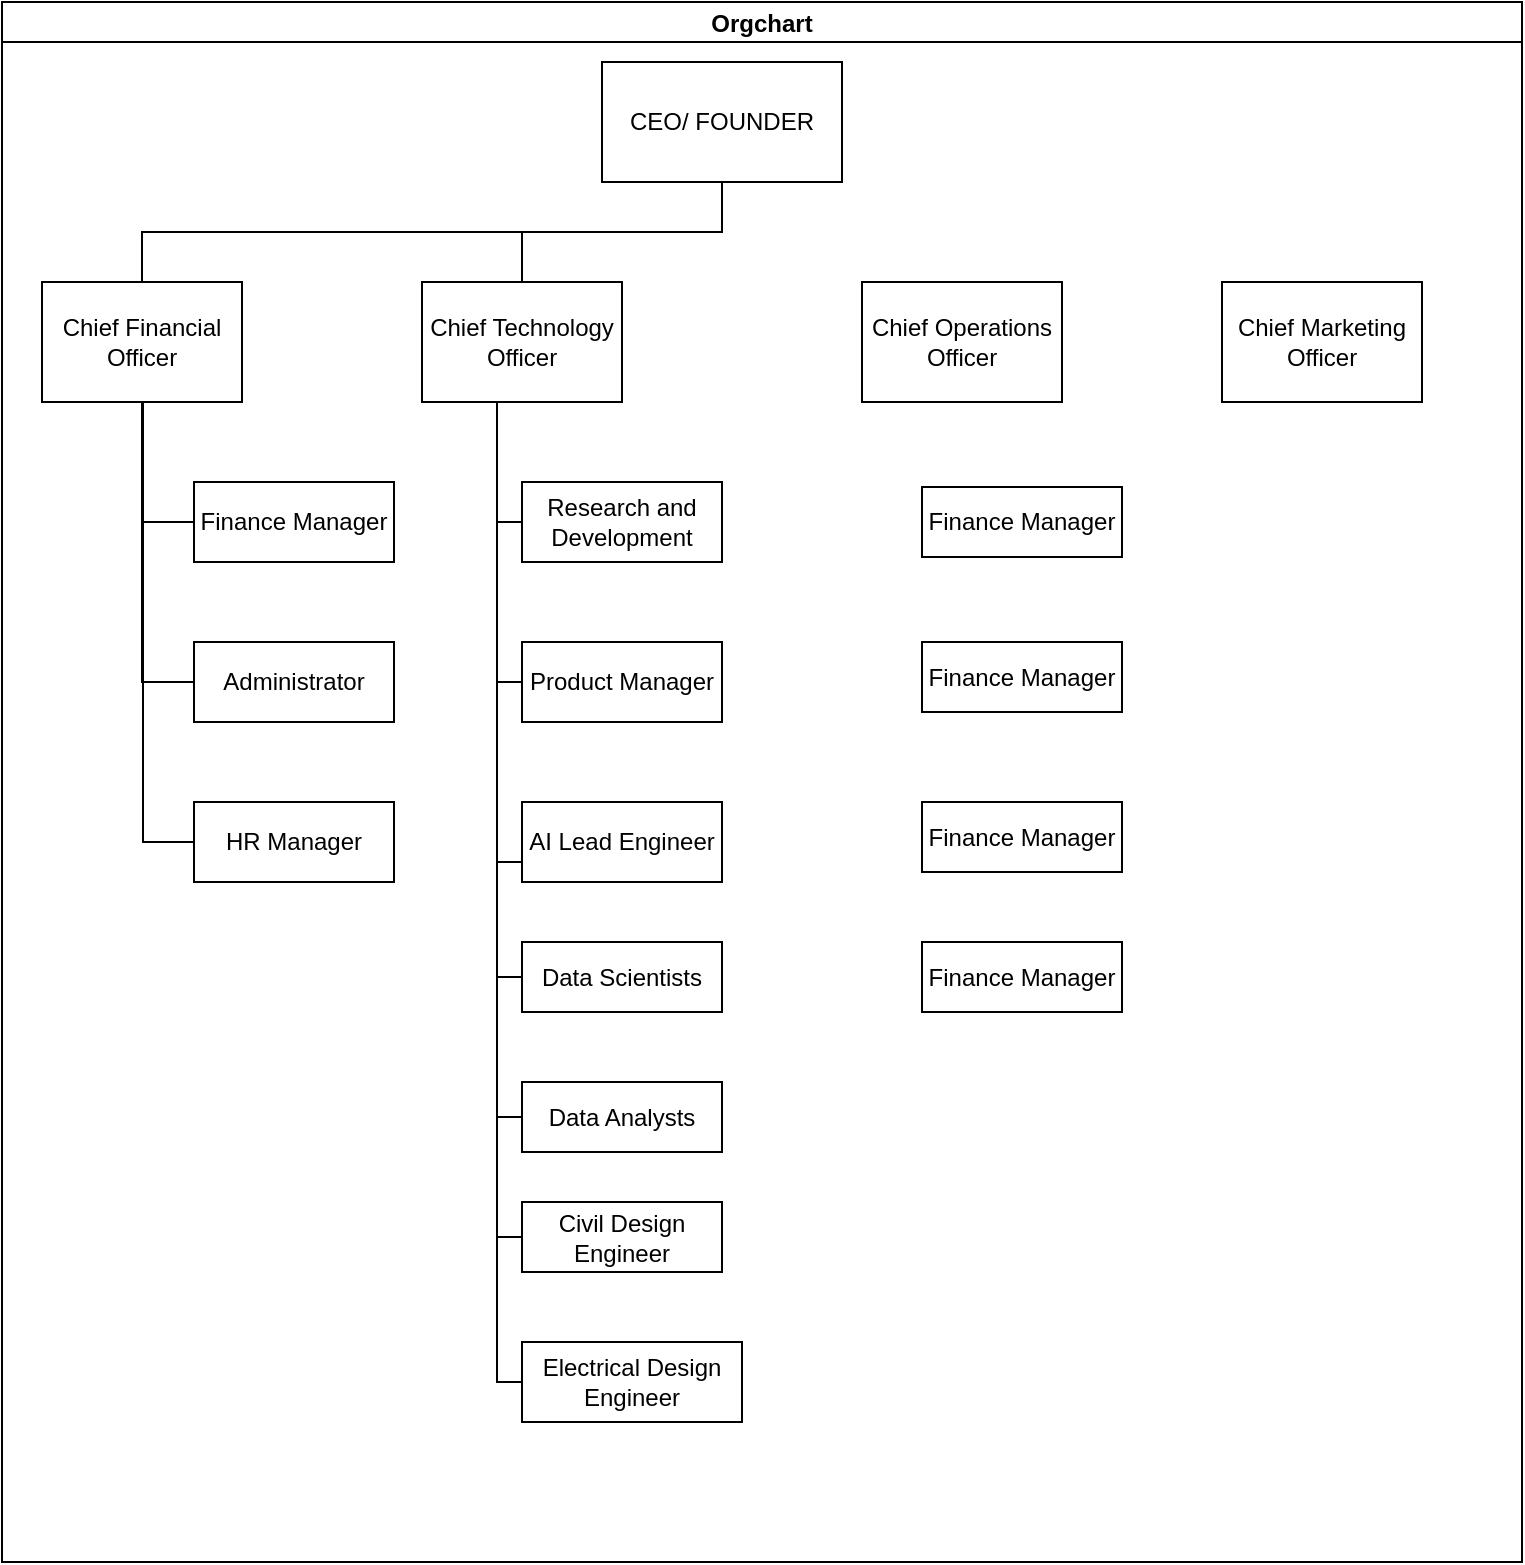 <mxfile version="22.1.7" type="github">
  <diagram id="prtHgNgQTEPvFCAcTncT" name="Page-1">
    <mxGraphModel dx="1434" dy="780" grid="1" gridSize="10" guides="1" tooltips="1" connect="1" arrows="1" fold="1" page="1" pageScale="1" pageWidth="827" pageHeight="1169" math="0" shadow="0">
      <root>
        <mxCell id="0" />
        <mxCell id="1" parent="0" />
        <mxCell id="AH3x_OhnH32QN5J2P94V-11" value="Orgchart" style="swimlane;startSize=20;horizontal=1;containerType=tree;newEdgeStyle={&quot;edgeStyle&quot;:&quot;elbowEdgeStyle&quot;,&quot;startArrow&quot;:&quot;none&quot;,&quot;endArrow&quot;:&quot;none&quot;};" vertex="1" parent="1">
          <mxGeometry y="40" width="760" height="780" as="geometry" />
        </mxCell>
        <mxCell id="AH3x_OhnH32QN5J2P94V-12" value="" style="edgeStyle=elbowEdgeStyle;elbow=vertical;sourcePerimeterSpacing=0;targetPerimeterSpacing=0;startArrow=none;endArrow=none;rounded=0;curved=0;" edge="1" parent="AH3x_OhnH32QN5J2P94V-11" source="AH3x_OhnH32QN5J2P94V-14" target="AH3x_OhnH32QN5J2P94V-15">
          <mxGeometry relative="1" as="geometry" />
        </mxCell>
        <mxCell id="AH3x_OhnH32QN5J2P94V-13" value="" style="edgeStyle=elbowEdgeStyle;elbow=vertical;sourcePerimeterSpacing=0;targetPerimeterSpacing=0;startArrow=none;endArrow=none;rounded=0;curved=0;" edge="1" parent="AH3x_OhnH32QN5J2P94V-11" source="AH3x_OhnH32QN5J2P94V-14" target="AH3x_OhnH32QN5J2P94V-16">
          <mxGeometry relative="1" as="geometry" />
        </mxCell>
        <UserObject label="CEO/ FOUNDER" treeRoot="1" id="AH3x_OhnH32QN5J2P94V-14">
          <mxCell style="whiteSpace=wrap;html=1;align=center;treeFolding=1;treeMoving=1;newEdgeStyle={&quot;edgeStyle&quot;:&quot;elbowEdgeStyle&quot;,&quot;startArrow&quot;:&quot;none&quot;,&quot;endArrow&quot;:&quot;none&quot;};" vertex="1" parent="AH3x_OhnH32QN5J2P94V-11">
            <mxGeometry x="300" y="30" width="120" height="60" as="geometry" />
          </mxCell>
        </UserObject>
        <mxCell id="AH3x_OhnH32QN5J2P94V-22" style="edgeStyle=elbowEdgeStyle;rounded=0;orthogonalLoop=1;jettySize=auto;html=1;startArrow=none;endArrow=none;exitX=0.5;exitY=1;exitDx=0;exitDy=0;entryX=0;entryY=0.5;entryDx=0;entryDy=0;" edge="1" parent="AH3x_OhnH32QN5J2P94V-11" source="AH3x_OhnH32QN5J2P94V-15" target="AH3x_OhnH32QN5J2P94V-19">
          <mxGeometry relative="1" as="geometry">
            <Array as="points">
              <mxPoint x="70" y="300" />
              <mxPoint x="80" y="350" />
            </Array>
          </mxGeometry>
        </mxCell>
        <mxCell id="AH3x_OhnH32QN5J2P94V-54" style="edgeStyle=elbowEdgeStyle;rounded=0;orthogonalLoop=1;jettySize=auto;html=1;startArrow=none;endArrow=none;exitX=0.25;exitY=1;exitDx=0;exitDy=0;entryX=0;entryY=0.5;entryDx=0;entryDy=0;" edge="1" parent="AH3x_OhnH32QN5J2P94V-11" source="AH3x_OhnH32QN5J2P94V-15" target="AH3x_OhnH32QN5J2P94V-47">
          <mxGeometry relative="1" as="geometry" />
        </mxCell>
        <mxCell id="AH3x_OhnH32QN5J2P94V-55" style="edgeStyle=elbowEdgeStyle;rounded=0;orthogonalLoop=1;jettySize=auto;html=1;startArrow=none;endArrow=none;exitX=0.25;exitY=1;exitDx=0;exitDy=0;entryX=0;entryY=0.5;entryDx=0;entryDy=0;" edge="1" parent="AH3x_OhnH32QN5J2P94V-11" source="AH3x_OhnH32QN5J2P94V-15" target="AH3x_OhnH32QN5J2P94V-20">
          <mxGeometry relative="1" as="geometry" />
        </mxCell>
        <mxCell id="AH3x_OhnH32QN5J2P94V-15" value="Chief Financial Officer" style="whiteSpace=wrap;html=1;align=center;verticalAlign=middle;treeFolding=1;treeMoving=1;newEdgeStyle={&quot;edgeStyle&quot;:&quot;elbowEdgeStyle&quot;,&quot;startArrow&quot;:&quot;none&quot;,&quot;endArrow&quot;:&quot;none&quot;};" vertex="1" parent="AH3x_OhnH32QN5J2P94V-11">
          <mxGeometry x="20" y="140" width="100" height="60" as="geometry" />
        </mxCell>
        <mxCell id="AH3x_OhnH32QN5J2P94V-38" style="edgeStyle=elbowEdgeStyle;rounded=0;orthogonalLoop=1;jettySize=auto;html=1;startArrow=none;endArrow=none;exitX=0.25;exitY=1;exitDx=0;exitDy=0;entryX=0;entryY=0.5;entryDx=0;entryDy=0;" edge="1" parent="AH3x_OhnH32QN5J2P94V-11" source="AH3x_OhnH32QN5J2P94V-16" target="AH3x_OhnH32QN5J2P94V-28">
          <mxGeometry relative="1" as="geometry" />
        </mxCell>
        <mxCell id="AH3x_OhnH32QN5J2P94V-43" style="edgeStyle=elbowEdgeStyle;rounded=0;orthogonalLoop=1;jettySize=auto;html=1;startArrow=none;endArrow=none;exitX=0.25;exitY=1;exitDx=0;exitDy=0;entryX=0;entryY=0.75;entryDx=0;entryDy=0;" edge="1" parent="AH3x_OhnH32QN5J2P94V-11" source="AH3x_OhnH32QN5J2P94V-16" target="AH3x_OhnH32QN5J2P94V-27">
          <mxGeometry relative="1" as="geometry" />
        </mxCell>
        <mxCell id="AH3x_OhnH32QN5J2P94V-44" style="edgeStyle=elbowEdgeStyle;rounded=0;orthogonalLoop=1;jettySize=auto;html=1;startArrow=none;endArrow=none;exitX=0.25;exitY=1;exitDx=0;exitDy=0;entryX=0;entryY=0.5;entryDx=0;entryDy=0;" edge="1" parent="AH3x_OhnH32QN5J2P94V-11" source="AH3x_OhnH32QN5J2P94V-16" target="AH3x_OhnH32QN5J2P94V-30">
          <mxGeometry relative="1" as="geometry" />
        </mxCell>
        <mxCell id="AH3x_OhnH32QN5J2P94V-45" style="edgeStyle=elbowEdgeStyle;rounded=0;orthogonalLoop=1;jettySize=auto;html=1;startArrow=none;endArrow=none;exitX=0.25;exitY=1;exitDx=0;exitDy=0;entryX=0;entryY=0.5;entryDx=0;entryDy=0;" edge="1" parent="AH3x_OhnH32QN5J2P94V-11" source="AH3x_OhnH32QN5J2P94V-16" target="AH3x_OhnH32QN5J2P94V-33">
          <mxGeometry relative="1" as="geometry" />
        </mxCell>
        <mxCell id="AH3x_OhnH32QN5J2P94V-56" style="edgeStyle=elbowEdgeStyle;rounded=0;orthogonalLoop=1;jettySize=auto;html=1;startArrow=none;endArrow=none;exitX=0.25;exitY=1;exitDx=0;exitDy=0;entryX=0;entryY=0.5;entryDx=0;entryDy=0;" edge="1" parent="AH3x_OhnH32QN5J2P94V-11" source="AH3x_OhnH32QN5J2P94V-16" target="AH3x_OhnH32QN5J2P94V-29">
          <mxGeometry relative="1" as="geometry" />
        </mxCell>
        <mxCell id="AH3x_OhnH32QN5J2P94V-59" style="edgeStyle=elbowEdgeStyle;rounded=0;orthogonalLoop=1;jettySize=auto;html=1;startArrow=none;endArrow=none;exitX=0.25;exitY=1;exitDx=0;exitDy=0;entryX=0;entryY=0.5;entryDx=0;entryDy=0;" edge="1" parent="AH3x_OhnH32QN5J2P94V-11" source="AH3x_OhnH32QN5J2P94V-16" target="AH3x_OhnH32QN5J2P94V-57">
          <mxGeometry relative="1" as="geometry" />
        </mxCell>
        <mxCell id="AH3x_OhnH32QN5J2P94V-61" style="edgeStyle=elbowEdgeStyle;rounded=0;orthogonalLoop=1;jettySize=auto;html=1;startArrow=none;endArrow=none;exitX=0.25;exitY=1;exitDx=0;exitDy=0;entryX=0;entryY=0.5;entryDx=0;entryDy=0;" edge="1" parent="AH3x_OhnH32QN5J2P94V-11" source="AH3x_OhnH32QN5J2P94V-16" target="AH3x_OhnH32QN5J2P94V-58">
          <mxGeometry relative="1" as="geometry" />
        </mxCell>
        <mxCell id="AH3x_OhnH32QN5J2P94V-16" value="Chief Technology Officer" style="whiteSpace=wrap;html=1;align=center;verticalAlign=middle;treeFolding=1;treeMoving=1;newEdgeStyle={&quot;edgeStyle&quot;:&quot;elbowEdgeStyle&quot;,&quot;startArrow&quot;:&quot;none&quot;,&quot;endArrow&quot;:&quot;none&quot;};" vertex="1" parent="AH3x_OhnH32QN5J2P94V-11">
          <mxGeometry x="210" y="140" width="100" height="60" as="geometry" />
        </mxCell>
        <mxCell id="AH3x_OhnH32QN5J2P94V-19" value="Administrator" style="whiteSpace=wrap;html=1;align=center;verticalAlign=middle;treeFolding=1;treeMoving=1;newEdgeStyle={&quot;edgeStyle&quot;:&quot;elbowEdgeStyle&quot;,&quot;startArrow&quot;:&quot;none&quot;,&quot;endArrow&quot;:&quot;none&quot;};" vertex="1" parent="AH3x_OhnH32QN5J2P94V-11">
          <mxGeometry x="96" y="320" width="100" height="40" as="geometry" />
        </mxCell>
        <mxCell id="AH3x_OhnH32QN5J2P94V-20" value="HR Manager" style="whiteSpace=wrap;html=1;align=center;verticalAlign=middle;treeFolding=1;treeMoving=1;newEdgeStyle={&quot;edgeStyle&quot;:&quot;elbowEdgeStyle&quot;,&quot;startArrow&quot;:&quot;none&quot;,&quot;endArrow&quot;:&quot;none&quot;};" vertex="1" parent="AH3x_OhnH32QN5J2P94V-11">
          <mxGeometry x="96" y="400" width="100" height="40" as="geometry" />
        </mxCell>
        <mxCell id="AH3x_OhnH32QN5J2P94V-26" value="Chief Marketing Officer" style="whiteSpace=wrap;html=1;align=center;verticalAlign=middle;treeFolding=1;treeMoving=1;newEdgeStyle={&quot;edgeStyle&quot;:&quot;elbowEdgeStyle&quot;,&quot;startArrow&quot;:&quot;none&quot;,&quot;endArrow&quot;:&quot;none&quot;};" vertex="1" parent="AH3x_OhnH32QN5J2P94V-11">
          <mxGeometry x="610" y="140" width="100" height="60" as="geometry" />
        </mxCell>
        <mxCell id="AH3x_OhnH32QN5J2P94V-25" value="Chief Operations Officer" style="whiteSpace=wrap;html=1;align=center;verticalAlign=middle;treeFolding=1;treeMoving=1;newEdgeStyle={&quot;edgeStyle&quot;:&quot;elbowEdgeStyle&quot;,&quot;startArrow&quot;:&quot;none&quot;,&quot;endArrow&quot;:&quot;none&quot;};" vertex="1" parent="AH3x_OhnH32QN5J2P94V-11">
          <mxGeometry x="430" y="140" width="100" height="60" as="geometry" />
        </mxCell>
        <mxCell id="AH3x_OhnH32QN5J2P94V-29" value="Research and Development" style="whiteSpace=wrap;html=1;align=center;verticalAlign=middle;treeFolding=1;treeMoving=1;newEdgeStyle={&quot;edgeStyle&quot;:&quot;elbowEdgeStyle&quot;,&quot;startArrow&quot;:&quot;none&quot;,&quot;endArrow&quot;:&quot;none&quot;};" vertex="1" collapsed="1" parent="AH3x_OhnH32QN5J2P94V-11">
          <mxGeometry x="260" y="240" width="100" height="40" as="geometry" />
        </mxCell>
        <mxCell id="AH3x_OhnH32QN5J2P94V-28" value="Product Manager" style="whiteSpace=wrap;html=1;align=center;verticalAlign=middle;treeFolding=1;treeMoving=1;newEdgeStyle={&quot;edgeStyle&quot;:&quot;elbowEdgeStyle&quot;,&quot;startArrow&quot;:&quot;none&quot;,&quot;endArrow&quot;:&quot;none&quot;};" vertex="1" parent="AH3x_OhnH32QN5J2P94V-11">
          <mxGeometry x="260" y="320" width="100" height="40" as="geometry" />
        </mxCell>
        <mxCell id="AH3x_OhnH32QN5J2P94V-27" value="AI Lead Engineer" style="whiteSpace=wrap;html=1;align=center;verticalAlign=middle;treeFolding=1;treeMoving=1;newEdgeStyle={&quot;edgeStyle&quot;:&quot;elbowEdgeStyle&quot;,&quot;startArrow&quot;:&quot;none&quot;,&quot;endArrow&quot;:&quot;none&quot;};" vertex="1" parent="AH3x_OhnH32QN5J2P94V-11">
          <mxGeometry x="260" y="400" width="100" height="40" as="geometry" />
        </mxCell>
        <mxCell id="AH3x_OhnH32QN5J2P94V-30" value="Data Scientists" style="whiteSpace=wrap;html=1;align=center;verticalAlign=middle;treeFolding=1;treeMoving=1;newEdgeStyle={&quot;edgeStyle&quot;:&quot;elbowEdgeStyle&quot;,&quot;startArrow&quot;:&quot;none&quot;,&quot;endArrow&quot;:&quot;none&quot;};" vertex="1" parent="AH3x_OhnH32QN5J2P94V-11">
          <mxGeometry x="260" y="470" width="100" height="35" as="geometry" />
        </mxCell>
        <mxCell id="AH3x_OhnH32QN5J2P94V-33" value="Data Analysts" style="whiteSpace=wrap;html=1;align=center;verticalAlign=middle;treeFolding=1;treeMoving=1;newEdgeStyle={&quot;edgeStyle&quot;:&quot;elbowEdgeStyle&quot;,&quot;startArrow&quot;:&quot;none&quot;,&quot;endArrow&quot;:&quot;none&quot;};" vertex="1" parent="AH3x_OhnH32QN5J2P94V-11">
          <mxGeometry x="260" y="540" width="100" height="35" as="geometry" />
        </mxCell>
        <mxCell id="AH3x_OhnH32QN5J2P94V-37" value="Finance Manager" style="whiteSpace=wrap;html=1;align=center;verticalAlign=middle;treeFolding=1;treeMoving=1;newEdgeStyle={&quot;edgeStyle&quot;:&quot;elbowEdgeStyle&quot;,&quot;startArrow&quot;:&quot;none&quot;,&quot;endArrow&quot;:&quot;none&quot;};" vertex="1" parent="AH3x_OhnH32QN5J2P94V-11">
          <mxGeometry x="460" y="242.5" width="100" height="35" as="geometry" />
        </mxCell>
        <mxCell id="AH3x_OhnH32QN5J2P94V-36" value="Finance Manager" style="whiteSpace=wrap;html=1;align=center;verticalAlign=middle;treeFolding=1;treeMoving=1;newEdgeStyle={&quot;edgeStyle&quot;:&quot;elbowEdgeStyle&quot;,&quot;startArrow&quot;:&quot;none&quot;,&quot;endArrow&quot;:&quot;none&quot;};" vertex="1" parent="AH3x_OhnH32QN5J2P94V-11">
          <mxGeometry x="460" y="320" width="100" height="35" as="geometry" />
        </mxCell>
        <mxCell id="AH3x_OhnH32QN5J2P94V-35" value="Finance Manager" style="whiteSpace=wrap;html=1;align=center;verticalAlign=middle;treeFolding=1;treeMoving=1;newEdgeStyle={&quot;edgeStyle&quot;:&quot;elbowEdgeStyle&quot;,&quot;startArrow&quot;:&quot;none&quot;,&quot;endArrow&quot;:&quot;none&quot;};" vertex="1" parent="AH3x_OhnH32QN5J2P94V-11">
          <mxGeometry x="460" y="400" width="100" height="35" as="geometry" />
        </mxCell>
        <mxCell id="AH3x_OhnH32QN5J2P94V-34" value="Finance Manager" style="whiteSpace=wrap;html=1;align=center;verticalAlign=middle;treeFolding=1;treeMoving=1;newEdgeStyle={&quot;edgeStyle&quot;:&quot;elbowEdgeStyle&quot;,&quot;startArrow&quot;:&quot;none&quot;,&quot;endArrow&quot;:&quot;none&quot;};" vertex="1" parent="AH3x_OhnH32QN5J2P94V-11">
          <mxGeometry x="460" y="470" width="100" height="35" as="geometry" />
        </mxCell>
        <mxCell id="AH3x_OhnH32QN5J2P94V-47" value="Finance Manager" style="whiteSpace=wrap;html=1;align=center;verticalAlign=middle;treeFolding=1;treeMoving=1;newEdgeStyle={&quot;edgeStyle&quot;:&quot;elbowEdgeStyle&quot;,&quot;startArrow&quot;:&quot;none&quot;,&quot;endArrow&quot;:&quot;none&quot;};" vertex="1" parent="AH3x_OhnH32QN5J2P94V-11">
          <mxGeometry x="96" y="240" width="100" height="40" as="geometry" />
        </mxCell>
        <mxCell id="AH3x_OhnH32QN5J2P94V-58" value="Electrical Design Engineer" style="whiteSpace=wrap;html=1;align=center;verticalAlign=middle;treeFolding=1;treeMoving=1;newEdgeStyle={&quot;edgeStyle&quot;:&quot;elbowEdgeStyle&quot;,&quot;startArrow&quot;:&quot;none&quot;,&quot;endArrow&quot;:&quot;none&quot;};" vertex="1" parent="AH3x_OhnH32QN5J2P94V-11">
          <mxGeometry x="260" y="670" width="110" height="40" as="geometry" />
        </mxCell>
        <mxCell id="AH3x_OhnH32QN5J2P94V-57" value="Civil Design Engineer" style="whiteSpace=wrap;html=1;align=center;verticalAlign=middle;treeFolding=1;treeMoving=1;newEdgeStyle={&quot;edgeStyle&quot;:&quot;elbowEdgeStyle&quot;,&quot;startArrow&quot;:&quot;none&quot;,&quot;endArrow&quot;:&quot;none&quot;};" vertex="1" parent="AH3x_OhnH32QN5J2P94V-11">
          <mxGeometry x="260" y="600" width="100" height="35" as="geometry" />
        </mxCell>
      </root>
    </mxGraphModel>
  </diagram>
</mxfile>
